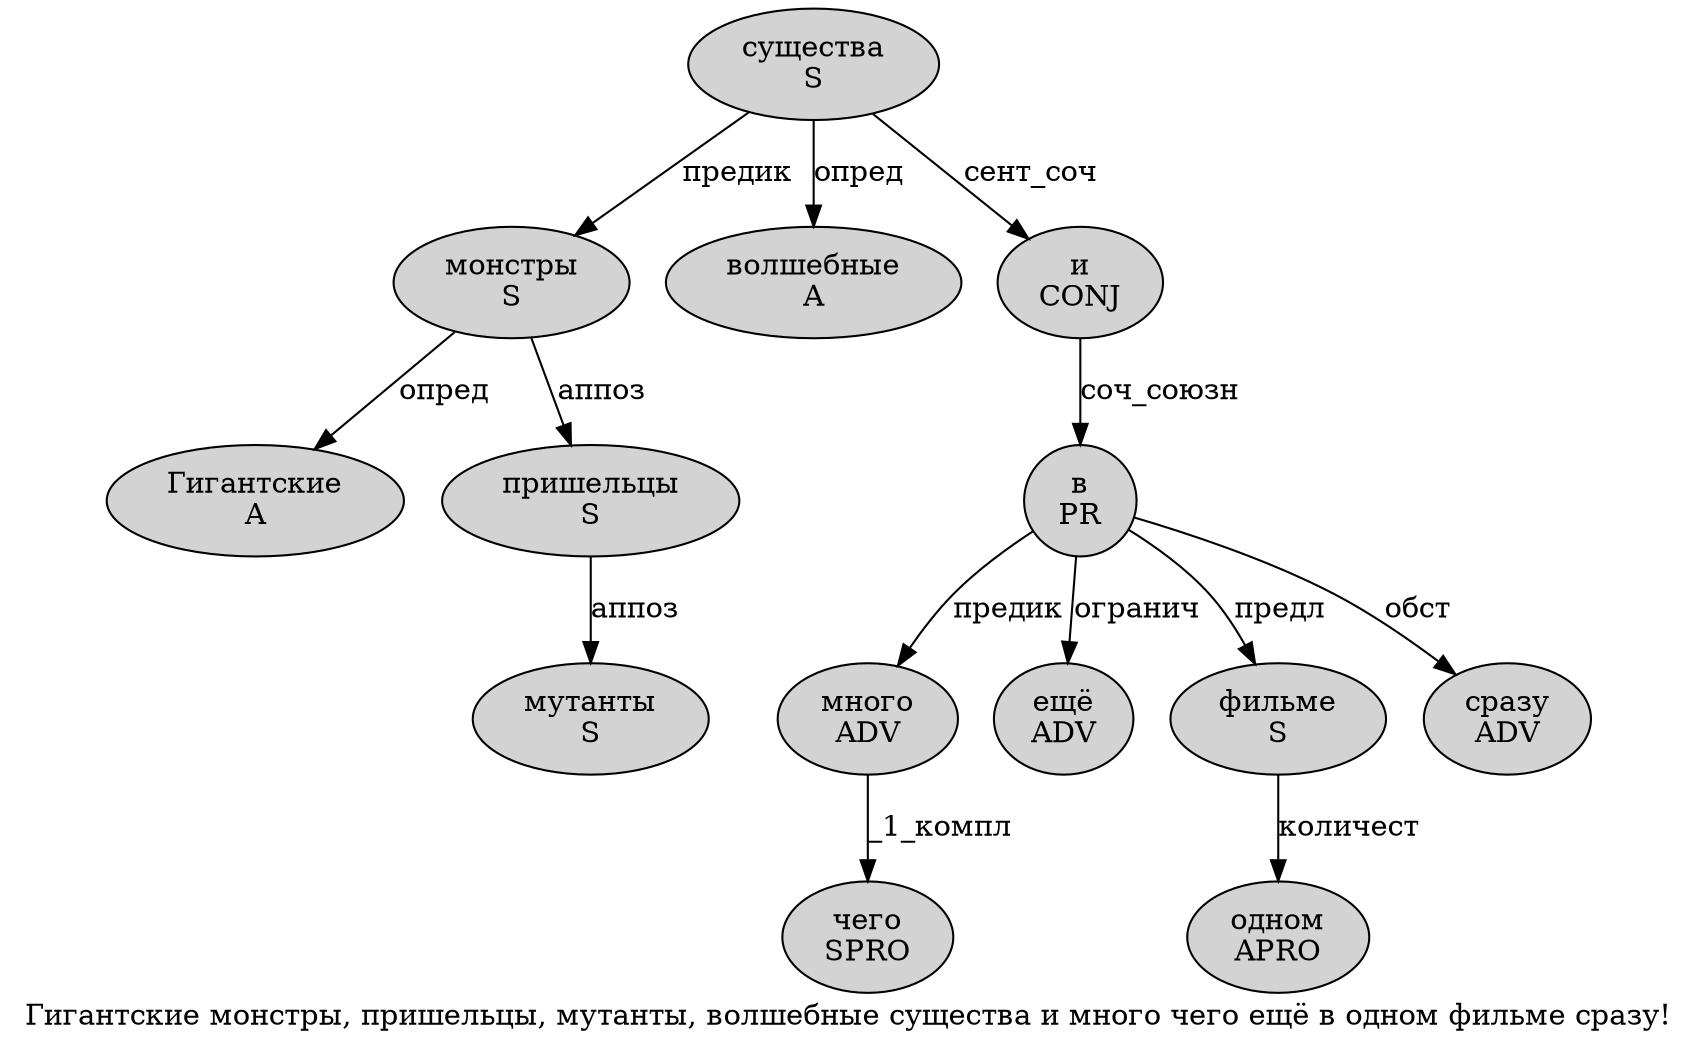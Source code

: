 digraph SENTENCE_4435 {
	graph [label="Гигантские монстры, пришельцы, мутанты, волшебные существа и много чего ещё в одном фильме сразу!"]
	node [style=filled]
		0 [label="Гигантские
A" color="" fillcolor=lightgray penwidth=1 shape=ellipse]
		1 [label="монстры
S" color="" fillcolor=lightgray penwidth=1 shape=ellipse]
		3 [label="пришельцы
S" color="" fillcolor=lightgray penwidth=1 shape=ellipse]
		5 [label="мутанты
S" color="" fillcolor=lightgray penwidth=1 shape=ellipse]
		7 [label="волшебные
A" color="" fillcolor=lightgray penwidth=1 shape=ellipse]
		8 [label="существа
S" color="" fillcolor=lightgray penwidth=1 shape=ellipse]
		9 [label="и
CONJ" color="" fillcolor=lightgray penwidth=1 shape=ellipse]
		10 [label="много
ADV" color="" fillcolor=lightgray penwidth=1 shape=ellipse]
		11 [label="чего
SPRO" color="" fillcolor=lightgray penwidth=1 shape=ellipse]
		12 [label="ещё
ADV" color="" fillcolor=lightgray penwidth=1 shape=ellipse]
		13 [label="в
PR" color="" fillcolor=lightgray penwidth=1 shape=ellipse]
		14 [label="одном
APRO" color="" fillcolor=lightgray penwidth=1 shape=ellipse]
		15 [label="фильме
S" color="" fillcolor=lightgray penwidth=1 shape=ellipse]
		16 [label="сразу
ADV" color="" fillcolor=lightgray penwidth=1 shape=ellipse]
			9 -> 13 [label="соч_союзн"]
			8 -> 1 [label="предик"]
			8 -> 7 [label="опред"]
			8 -> 9 [label="сент_соч"]
			1 -> 0 [label="опред"]
			1 -> 3 [label="аппоз"]
			10 -> 11 [label="_1_компл"]
			3 -> 5 [label="аппоз"]
			15 -> 14 [label="количест"]
			13 -> 10 [label="предик"]
			13 -> 12 [label="огранич"]
			13 -> 15 [label="предл"]
			13 -> 16 [label="обст"]
}